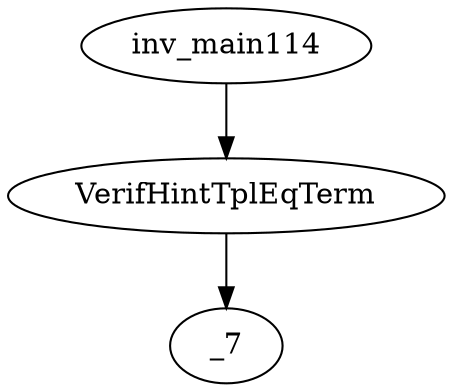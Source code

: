 digraph dag {
0 [label="inv_main114"];
1 [label="VerifHintTplEqTerm"];
2 [label="_7"];
0->1
1 -> 2
}
